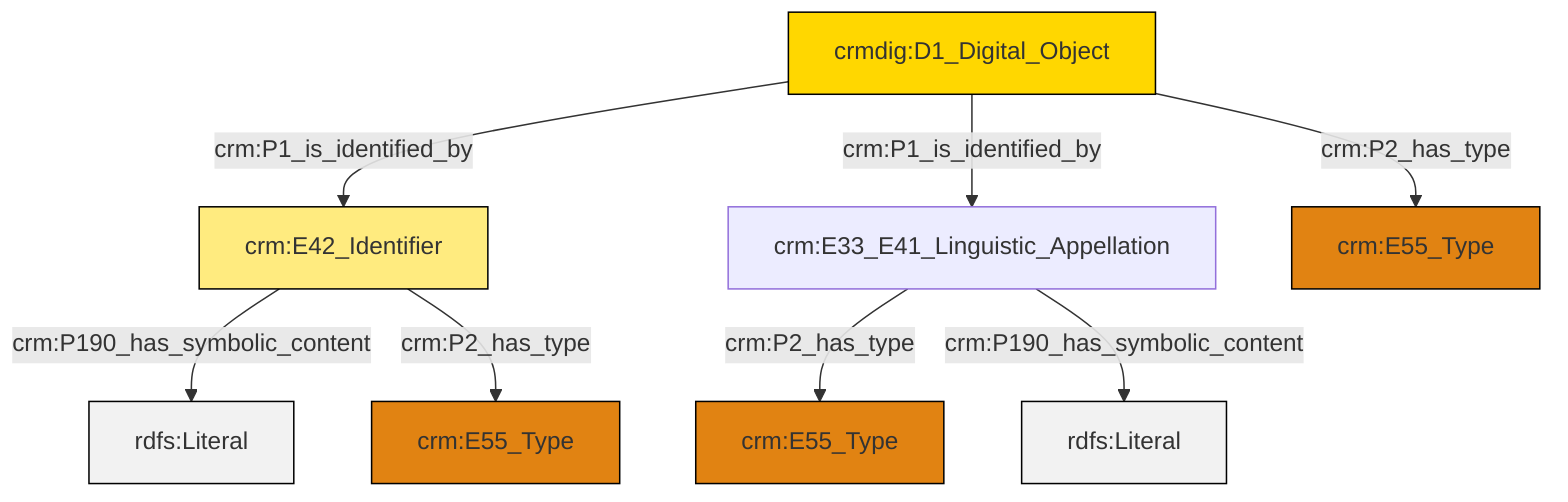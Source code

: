 graph TD
classDef Literal fill:#f2f2f2,stroke:#000000;
classDef CRM_Entity fill:#FFFFFF,stroke:#000000;
classDef Temporal_Entity fill:#00C9E6, stroke:#000000;
classDef Type fill:#E18312, stroke:#000000;
classDef Time-Span fill:#2C9C91, stroke:#000000;
classDef Appellation fill:#FFEB7F, stroke:#000000;
classDef Place fill:#008836, stroke:#000000;
classDef Persistent_Item fill:#B266B2, stroke:#000000;
classDef Conceptual_Object fill:#FFD700, stroke:#000000;
classDef Physical_Thing fill:#D2B48C, stroke:#000000;
classDef Actor fill:#f58aad, stroke:#000000;
classDef PC_Classes fill:#4ce600, stroke:#000000;
classDef Multi fill:#cccccc,stroke:#000000;

0["crm:E42_Identifier"]:::Appellation -->|crm:P190_has_symbolic_content| 1[rdfs:Literal]:::Literal
2["crmdig:D1_Digital_Object"]:::Conceptual_Object -->|crm:P1_is_identified_by| 0["crm:E42_Identifier"]:::Appellation
3["crm:E33_E41_Linguistic_Appellation"]:::Default -->|crm:P2_has_type| 5["crm:E55_Type"]:::Type
3["crm:E33_E41_Linguistic_Appellation"]:::Default -->|crm:P190_has_symbolic_content| 7[rdfs:Literal]:::Literal
0["crm:E42_Identifier"]:::Appellation -->|crm:P2_has_type| 9["crm:E55_Type"]:::Type
2["crmdig:D1_Digital_Object"]:::Conceptual_Object -->|crm:P1_is_identified_by| 3["crm:E33_E41_Linguistic_Appellation"]:::Default
2["crmdig:D1_Digital_Object"]:::Conceptual_Object -->|crm:P2_has_type| 12["crm:E55_Type"]:::Type